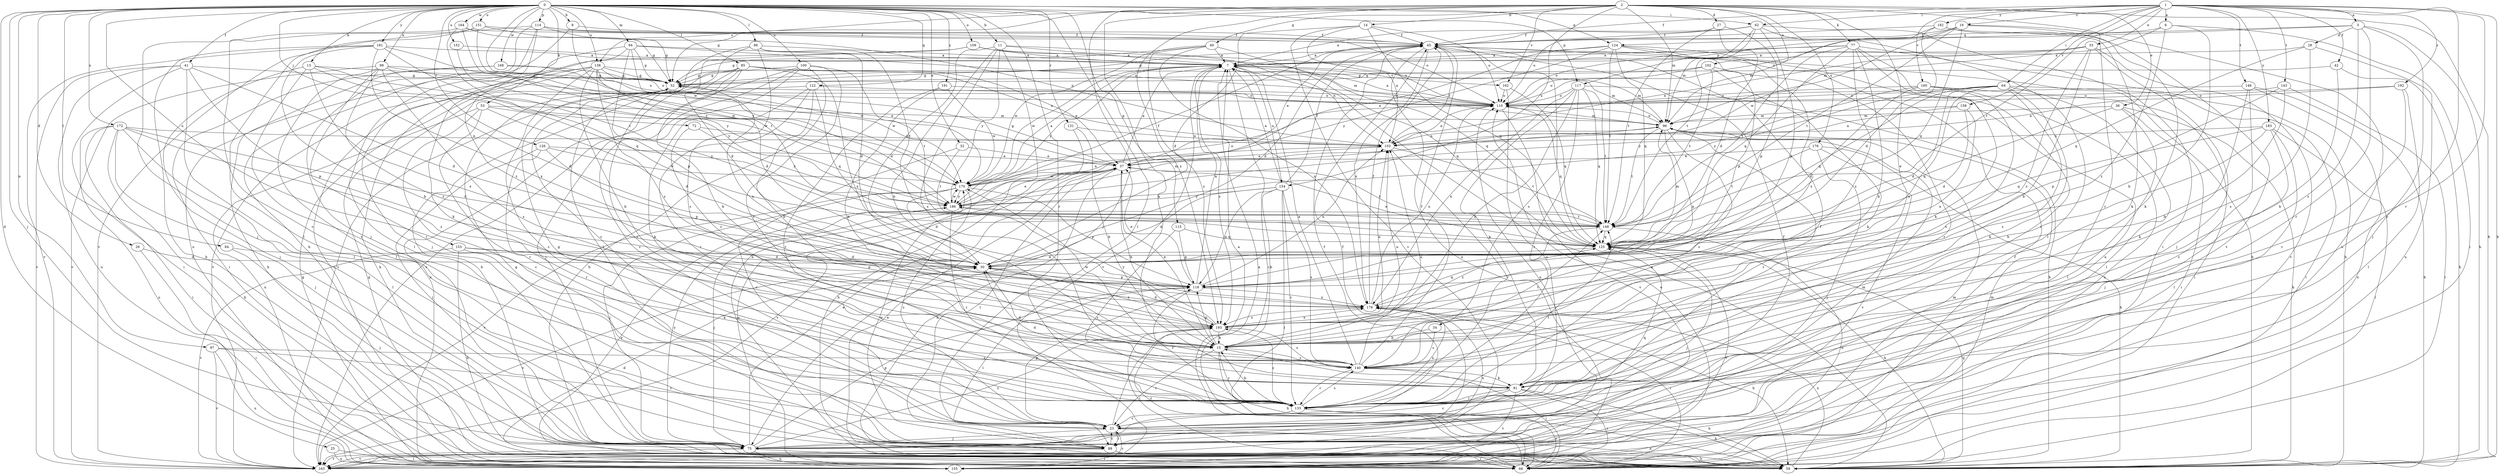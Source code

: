 strict digraph  {
0;
1;
2;
3;
6;
7;
8;
11;
13;
14;
15;
16;
23;
25;
26;
27;
28;
30;
32;
33;
34;
36;
37;
41;
42;
45;
49;
52;
53;
59;
62;
64;
66;
72;
75;
77;
81;
84;
85;
86;
88;
94;
96;
97;
99;
100;
102;
103;
109;
110;
114;
115;
117;
118;
122;
124;
125;
126;
131;
133;
138;
140;
143;
146;
148;
151;
152;
153;
154;
155;
158;
160;
162;
163;
164;
168;
170;
172;
176;
178;
181;
182;
183;
186;
191;
192;
193;
0 -> 8  [label=b];
0 -> 11  [label=b];
0 -> 13  [label=b];
0 -> 25  [label=d];
0 -> 26  [label=d];
0 -> 32  [label=e];
0 -> 41  [label=f];
0 -> 53  [label=h];
0 -> 62  [label=i];
0 -> 72  [label=j];
0 -> 75  [label=j];
0 -> 84  [label=l];
0 -> 85  [label=l];
0 -> 86  [label=l];
0 -> 88  [label=l];
0 -> 94  [label=m];
0 -> 97  [label=n];
0 -> 99  [label=n];
0 -> 100  [label=n];
0 -> 109  [label=o];
0 -> 114  [label=p];
0 -> 115  [label=p];
0 -> 117  [label=p];
0 -> 122  [label=q];
0 -> 124  [label=q];
0 -> 126  [label=r];
0 -> 131  [label=r];
0 -> 133  [label=r];
0 -> 138  [label=s];
0 -> 151  [label=u];
0 -> 152  [label=u];
0 -> 153  [label=u];
0 -> 164  [label=w];
0 -> 168  [label=w];
0 -> 170  [label=w];
0 -> 172  [label=x];
0 -> 181  [label=y];
0 -> 191  [label=z];
1 -> 3  [label=a];
1 -> 6  [label=a];
1 -> 16  [label=c];
1 -> 23  [label=c];
1 -> 33  [label=e];
1 -> 42  [label=f];
1 -> 45  [label=f];
1 -> 59  [label=h];
1 -> 62  [label=i];
1 -> 64  [label=i];
1 -> 133  [label=r];
1 -> 143  [label=t];
1 -> 146  [label=t];
1 -> 148  [label=t];
1 -> 158  [label=v];
1 -> 160  [label=v];
1 -> 182  [label=y];
1 -> 183  [label=y];
1 -> 192  [label=z];
2 -> 14  [label=b];
2 -> 27  [label=d];
2 -> 34  [label=e];
2 -> 36  [label=e];
2 -> 49  [label=g];
2 -> 52  [label=g];
2 -> 59  [label=h];
2 -> 75  [label=j];
2 -> 77  [label=k];
2 -> 81  [label=k];
2 -> 96  [label=m];
2 -> 102  [label=n];
2 -> 133  [label=r];
2 -> 138  [label=s];
2 -> 154  [label=u];
2 -> 162  [label=v];
2 -> 176  [label=x];
2 -> 193  [label=z];
3 -> 28  [label=d];
3 -> 59  [label=h];
3 -> 75  [label=j];
3 -> 110  [label=o];
3 -> 117  [label=p];
3 -> 133  [label=r];
3 -> 140  [label=s];
6 -> 15  [label=b];
6 -> 66  [label=i];
6 -> 96  [label=m];
6 -> 124  [label=q];
6 -> 193  [label=z];
7 -> 52  [label=g];
7 -> 66  [label=i];
7 -> 96  [label=m];
7 -> 125  [label=q];
7 -> 154  [label=u];
7 -> 162  [label=v];
7 -> 163  [label=v];
7 -> 170  [label=w];
7 -> 186  [label=y];
7 -> 193  [label=z];
8 -> 45  [label=f];
8 -> 148  [label=t];
8 -> 155  [label=u];
11 -> 7  [label=a];
11 -> 15  [label=b];
11 -> 30  [label=d];
11 -> 59  [label=h];
11 -> 103  [label=n];
11 -> 140  [label=s];
11 -> 186  [label=y];
13 -> 52  [label=g];
13 -> 75  [label=j];
13 -> 133  [label=r];
13 -> 170  [label=w];
13 -> 178  [label=x];
13 -> 186  [label=y];
14 -> 30  [label=d];
14 -> 45  [label=f];
14 -> 103  [label=n];
14 -> 110  [label=o];
14 -> 125  [label=q];
14 -> 163  [label=v];
15 -> 23  [label=c];
15 -> 37  [label=e];
15 -> 59  [label=h];
15 -> 103  [label=n];
15 -> 118  [label=p];
15 -> 133  [label=r];
15 -> 140  [label=s];
15 -> 148  [label=t];
15 -> 170  [label=w];
16 -> 45  [label=f];
16 -> 81  [label=k];
16 -> 96  [label=m];
16 -> 125  [label=q];
16 -> 148  [label=t];
16 -> 155  [label=u];
16 -> 170  [label=w];
23 -> 7  [label=a];
23 -> 45  [label=f];
23 -> 59  [label=h];
23 -> 75  [label=j];
23 -> 88  [label=l];
23 -> 118  [label=p];
23 -> 125  [label=q];
25 -> 66  [label=i];
25 -> 155  [label=u];
26 -> 30  [label=d];
26 -> 66  [label=i];
27 -> 30  [label=d];
27 -> 45  [label=f];
27 -> 118  [label=p];
27 -> 148  [label=t];
28 -> 7  [label=a];
28 -> 125  [label=q];
28 -> 140  [label=s];
28 -> 155  [label=u];
30 -> 118  [label=p];
30 -> 163  [label=v];
30 -> 193  [label=z];
32 -> 23  [label=c];
32 -> 37  [label=e];
32 -> 148  [label=t];
33 -> 7  [label=a];
33 -> 15  [label=b];
33 -> 52  [label=g];
33 -> 75  [label=j];
33 -> 103  [label=n];
33 -> 163  [label=v];
33 -> 193  [label=z];
34 -> 15  [label=b];
34 -> 140  [label=s];
36 -> 59  [label=h];
36 -> 66  [label=i];
36 -> 88  [label=l];
36 -> 96  [label=m];
36 -> 125  [label=q];
37 -> 7  [label=a];
37 -> 15  [label=b];
37 -> 52  [label=g];
37 -> 59  [label=h];
37 -> 88  [label=l];
37 -> 148  [label=t];
37 -> 155  [label=u];
37 -> 163  [label=v];
37 -> 170  [label=w];
41 -> 30  [label=d];
41 -> 52  [label=g];
41 -> 66  [label=i];
41 -> 88  [label=l];
41 -> 118  [label=p];
41 -> 155  [label=u];
41 -> 163  [label=v];
42 -> 15  [label=b];
42 -> 52  [label=g];
42 -> 59  [label=h];
45 -> 7  [label=a];
45 -> 30  [label=d];
45 -> 37  [label=e];
45 -> 59  [label=h];
45 -> 140  [label=s];
45 -> 155  [label=u];
45 -> 178  [label=x];
49 -> 7  [label=a];
49 -> 52  [label=g];
49 -> 125  [label=q];
49 -> 170  [label=w];
49 -> 178  [label=x];
49 -> 193  [label=z];
52 -> 110  [label=o];
52 -> 178  [label=x];
53 -> 23  [label=c];
53 -> 30  [label=d];
53 -> 96  [label=m];
53 -> 133  [label=r];
53 -> 155  [label=u];
53 -> 186  [label=y];
59 -> 7  [label=a];
59 -> 125  [label=q];
59 -> 178  [label=x];
62 -> 7  [label=a];
62 -> 45  [label=f];
62 -> 66  [label=i];
62 -> 88  [label=l];
62 -> 96  [label=m];
62 -> 118  [label=p];
62 -> 148  [label=t];
64 -> 30  [label=d];
64 -> 66  [label=i];
64 -> 81  [label=k];
64 -> 88  [label=l];
64 -> 110  [label=o];
64 -> 125  [label=q];
64 -> 140  [label=s];
64 -> 178  [label=x];
64 -> 186  [label=y];
66 -> 7  [label=a];
66 -> 30  [label=d];
66 -> 37  [label=e];
66 -> 45  [label=f];
66 -> 52  [label=g];
66 -> 96  [label=m];
66 -> 186  [label=y];
66 -> 193  [label=z];
72 -> 103  [label=n];
72 -> 186  [label=y];
72 -> 193  [label=z];
75 -> 37  [label=e];
75 -> 45  [label=f];
75 -> 66  [label=i];
75 -> 118  [label=p];
75 -> 155  [label=u];
75 -> 163  [label=v];
75 -> 178  [label=x];
75 -> 186  [label=y];
75 -> 193  [label=z];
77 -> 7  [label=a];
77 -> 15  [label=b];
77 -> 59  [label=h];
77 -> 81  [label=k];
77 -> 110  [label=o];
77 -> 125  [label=q];
77 -> 133  [label=r];
77 -> 148  [label=t];
77 -> 193  [label=z];
81 -> 15  [label=b];
81 -> 23  [label=c];
81 -> 30  [label=d];
81 -> 59  [label=h];
81 -> 66  [label=i];
81 -> 133  [label=r];
81 -> 163  [label=v];
84 -> 30  [label=d];
84 -> 75  [label=j];
85 -> 15  [label=b];
85 -> 37  [label=e];
85 -> 52  [label=g];
85 -> 59  [label=h];
85 -> 96  [label=m];
85 -> 133  [label=r];
85 -> 163  [label=v];
85 -> 178  [label=x];
86 -> 7  [label=a];
86 -> 23  [label=c];
86 -> 30  [label=d];
86 -> 88  [label=l];
86 -> 140  [label=s];
86 -> 148  [label=t];
88 -> 23  [label=c];
88 -> 45  [label=f];
88 -> 52  [label=g];
88 -> 59  [label=h];
88 -> 66  [label=i];
88 -> 96  [label=m];
88 -> 110  [label=o];
88 -> 163  [label=v];
88 -> 170  [label=w];
94 -> 7  [label=a];
94 -> 52  [label=g];
94 -> 81  [label=k];
94 -> 88  [label=l];
94 -> 110  [label=o];
94 -> 118  [label=p];
94 -> 170  [label=w];
96 -> 103  [label=n];
96 -> 110  [label=o];
96 -> 118  [label=p];
96 -> 133  [label=r];
96 -> 140  [label=s];
96 -> 148  [label=t];
97 -> 23  [label=c];
97 -> 140  [label=s];
97 -> 155  [label=u];
97 -> 163  [label=v];
99 -> 30  [label=d];
99 -> 37  [label=e];
99 -> 52  [label=g];
99 -> 88  [label=l];
99 -> 133  [label=r];
99 -> 140  [label=s];
99 -> 163  [label=v];
99 -> 193  [label=z];
100 -> 23  [label=c];
100 -> 52  [label=g];
100 -> 59  [label=h];
100 -> 75  [label=j];
100 -> 140  [label=s];
100 -> 148  [label=t];
100 -> 163  [label=v];
102 -> 52  [label=g];
102 -> 81  [label=k];
102 -> 110  [label=o];
102 -> 133  [label=r];
102 -> 148  [label=t];
103 -> 37  [label=e];
103 -> 45  [label=f];
103 -> 133  [label=r];
103 -> 148  [label=t];
109 -> 7  [label=a];
109 -> 30  [label=d];
109 -> 75  [label=j];
109 -> 96  [label=m];
109 -> 110  [label=o];
110 -> 7  [label=a];
110 -> 96  [label=m];
110 -> 103  [label=n];
110 -> 125  [label=q];
110 -> 163  [label=v];
114 -> 45  [label=f];
114 -> 59  [label=h];
114 -> 75  [label=j];
114 -> 103  [label=n];
114 -> 110  [label=o];
114 -> 163  [label=v];
114 -> 193  [label=z];
115 -> 118  [label=p];
115 -> 125  [label=q];
115 -> 133  [label=r];
117 -> 15  [label=b];
117 -> 59  [label=h];
117 -> 81  [label=k];
117 -> 110  [label=o];
117 -> 125  [label=q];
117 -> 133  [label=r];
117 -> 148  [label=t];
117 -> 178  [label=x];
118 -> 7  [label=a];
118 -> 37  [label=e];
118 -> 88  [label=l];
118 -> 103  [label=n];
118 -> 133  [label=r];
118 -> 178  [label=x];
122 -> 15  [label=b];
122 -> 81  [label=k];
122 -> 110  [label=o];
122 -> 125  [label=q];
122 -> 133  [label=r];
122 -> 155  [label=u];
124 -> 7  [label=a];
124 -> 37  [label=e];
124 -> 118  [label=p];
124 -> 125  [label=q];
124 -> 148  [label=t];
124 -> 155  [label=u];
124 -> 186  [label=y];
124 -> 193  [label=z];
125 -> 30  [label=d];
125 -> 37  [label=e];
125 -> 59  [label=h];
125 -> 75  [label=j];
125 -> 96  [label=m];
125 -> 163  [label=v];
126 -> 37  [label=e];
126 -> 75  [label=j];
126 -> 118  [label=p];
126 -> 133  [label=r];
126 -> 170  [label=w];
131 -> 15  [label=b];
131 -> 59  [label=h];
131 -> 103  [label=n];
133 -> 15  [label=b];
133 -> 23  [label=c];
133 -> 45  [label=f];
133 -> 52  [label=g];
133 -> 59  [label=h];
133 -> 66  [label=i];
133 -> 140  [label=s];
133 -> 148  [label=t];
133 -> 178  [label=x];
133 -> 193  [label=z];
138 -> 15  [label=b];
138 -> 23  [label=c];
138 -> 30  [label=d];
138 -> 52  [label=g];
138 -> 59  [label=h];
138 -> 66  [label=i];
138 -> 103  [label=n];
138 -> 110  [label=o];
138 -> 163  [label=v];
138 -> 170  [label=w];
138 -> 193  [label=z];
140 -> 7  [label=a];
140 -> 30  [label=d];
140 -> 45  [label=f];
140 -> 66  [label=i];
140 -> 81  [label=k];
140 -> 103  [label=n];
140 -> 133  [label=r];
143 -> 15  [label=b];
143 -> 66  [label=i];
143 -> 110  [label=o];
143 -> 118  [label=p];
146 -> 23  [label=c];
146 -> 59  [label=h];
146 -> 81  [label=k];
146 -> 110  [label=o];
146 -> 155  [label=u];
148 -> 125  [label=q];
148 -> 155  [label=u];
148 -> 193  [label=z];
151 -> 23  [label=c];
151 -> 45  [label=f];
151 -> 52  [label=g];
151 -> 88  [label=l];
151 -> 186  [label=y];
152 -> 7  [label=a];
152 -> 186  [label=y];
153 -> 30  [label=d];
153 -> 59  [label=h];
153 -> 81  [label=k];
153 -> 118  [label=p];
153 -> 163  [label=v];
154 -> 7  [label=a];
154 -> 15  [label=b];
154 -> 30  [label=d];
154 -> 45  [label=f];
154 -> 66  [label=i];
154 -> 118  [label=p];
154 -> 133  [label=r];
154 -> 140  [label=s];
154 -> 186  [label=y];
155 -> 23  [label=c];
155 -> 52  [label=g];
155 -> 96  [label=m];
155 -> 110  [label=o];
158 -> 30  [label=d];
158 -> 96  [label=m];
158 -> 103  [label=n];
158 -> 178  [label=x];
160 -> 30  [label=d];
160 -> 66  [label=i];
160 -> 110  [label=o];
160 -> 140  [label=s];
160 -> 155  [label=u];
160 -> 186  [label=y];
162 -> 23  [label=c];
162 -> 110  [label=o];
162 -> 125  [label=q];
164 -> 45  [label=f];
164 -> 52  [label=g];
164 -> 75  [label=j];
164 -> 148  [label=t];
164 -> 186  [label=y];
168 -> 52  [label=g];
168 -> 59  [label=h];
168 -> 66  [label=i];
168 -> 110  [label=o];
170 -> 7  [label=a];
170 -> 23  [label=c];
170 -> 30  [label=d];
170 -> 75  [label=j];
170 -> 103  [label=n];
170 -> 110  [label=o];
170 -> 118  [label=p];
170 -> 163  [label=v];
170 -> 186  [label=y];
172 -> 30  [label=d];
172 -> 59  [label=h];
172 -> 66  [label=i];
172 -> 75  [label=j];
172 -> 88  [label=l];
172 -> 103  [label=n];
172 -> 155  [label=u];
172 -> 193  [label=z];
176 -> 37  [label=e];
176 -> 59  [label=h];
176 -> 75  [label=j];
176 -> 148  [label=t];
176 -> 163  [label=v];
178 -> 45  [label=f];
178 -> 59  [label=h];
178 -> 66  [label=i];
178 -> 110  [label=o];
178 -> 125  [label=q];
178 -> 193  [label=z];
181 -> 7  [label=a];
181 -> 15  [label=b];
181 -> 59  [label=h];
181 -> 125  [label=q];
181 -> 163  [label=v];
181 -> 170  [label=w];
181 -> 178  [label=x];
182 -> 30  [label=d];
182 -> 45  [label=f];
182 -> 81  [label=k];
182 -> 110  [label=o];
182 -> 163  [label=v];
183 -> 15  [label=b];
183 -> 66  [label=i];
183 -> 75  [label=j];
183 -> 88  [label=l];
183 -> 103  [label=n];
183 -> 125  [label=q];
186 -> 37  [label=e];
186 -> 45  [label=f];
186 -> 75  [label=j];
186 -> 96  [label=m];
186 -> 133  [label=r];
186 -> 148  [label=t];
186 -> 170  [label=w];
191 -> 15  [label=b];
191 -> 110  [label=o];
191 -> 133  [label=r];
191 -> 170  [label=w];
192 -> 88  [label=l];
192 -> 103  [label=n];
192 -> 110  [label=o];
192 -> 133  [label=r];
193 -> 15  [label=b];
193 -> 30  [label=d];
193 -> 66  [label=i];
193 -> 103  [label=n];
193 -> 140  [label=s];
193 -> 178  [label=x];
193 -> 186  [label=y];
}
